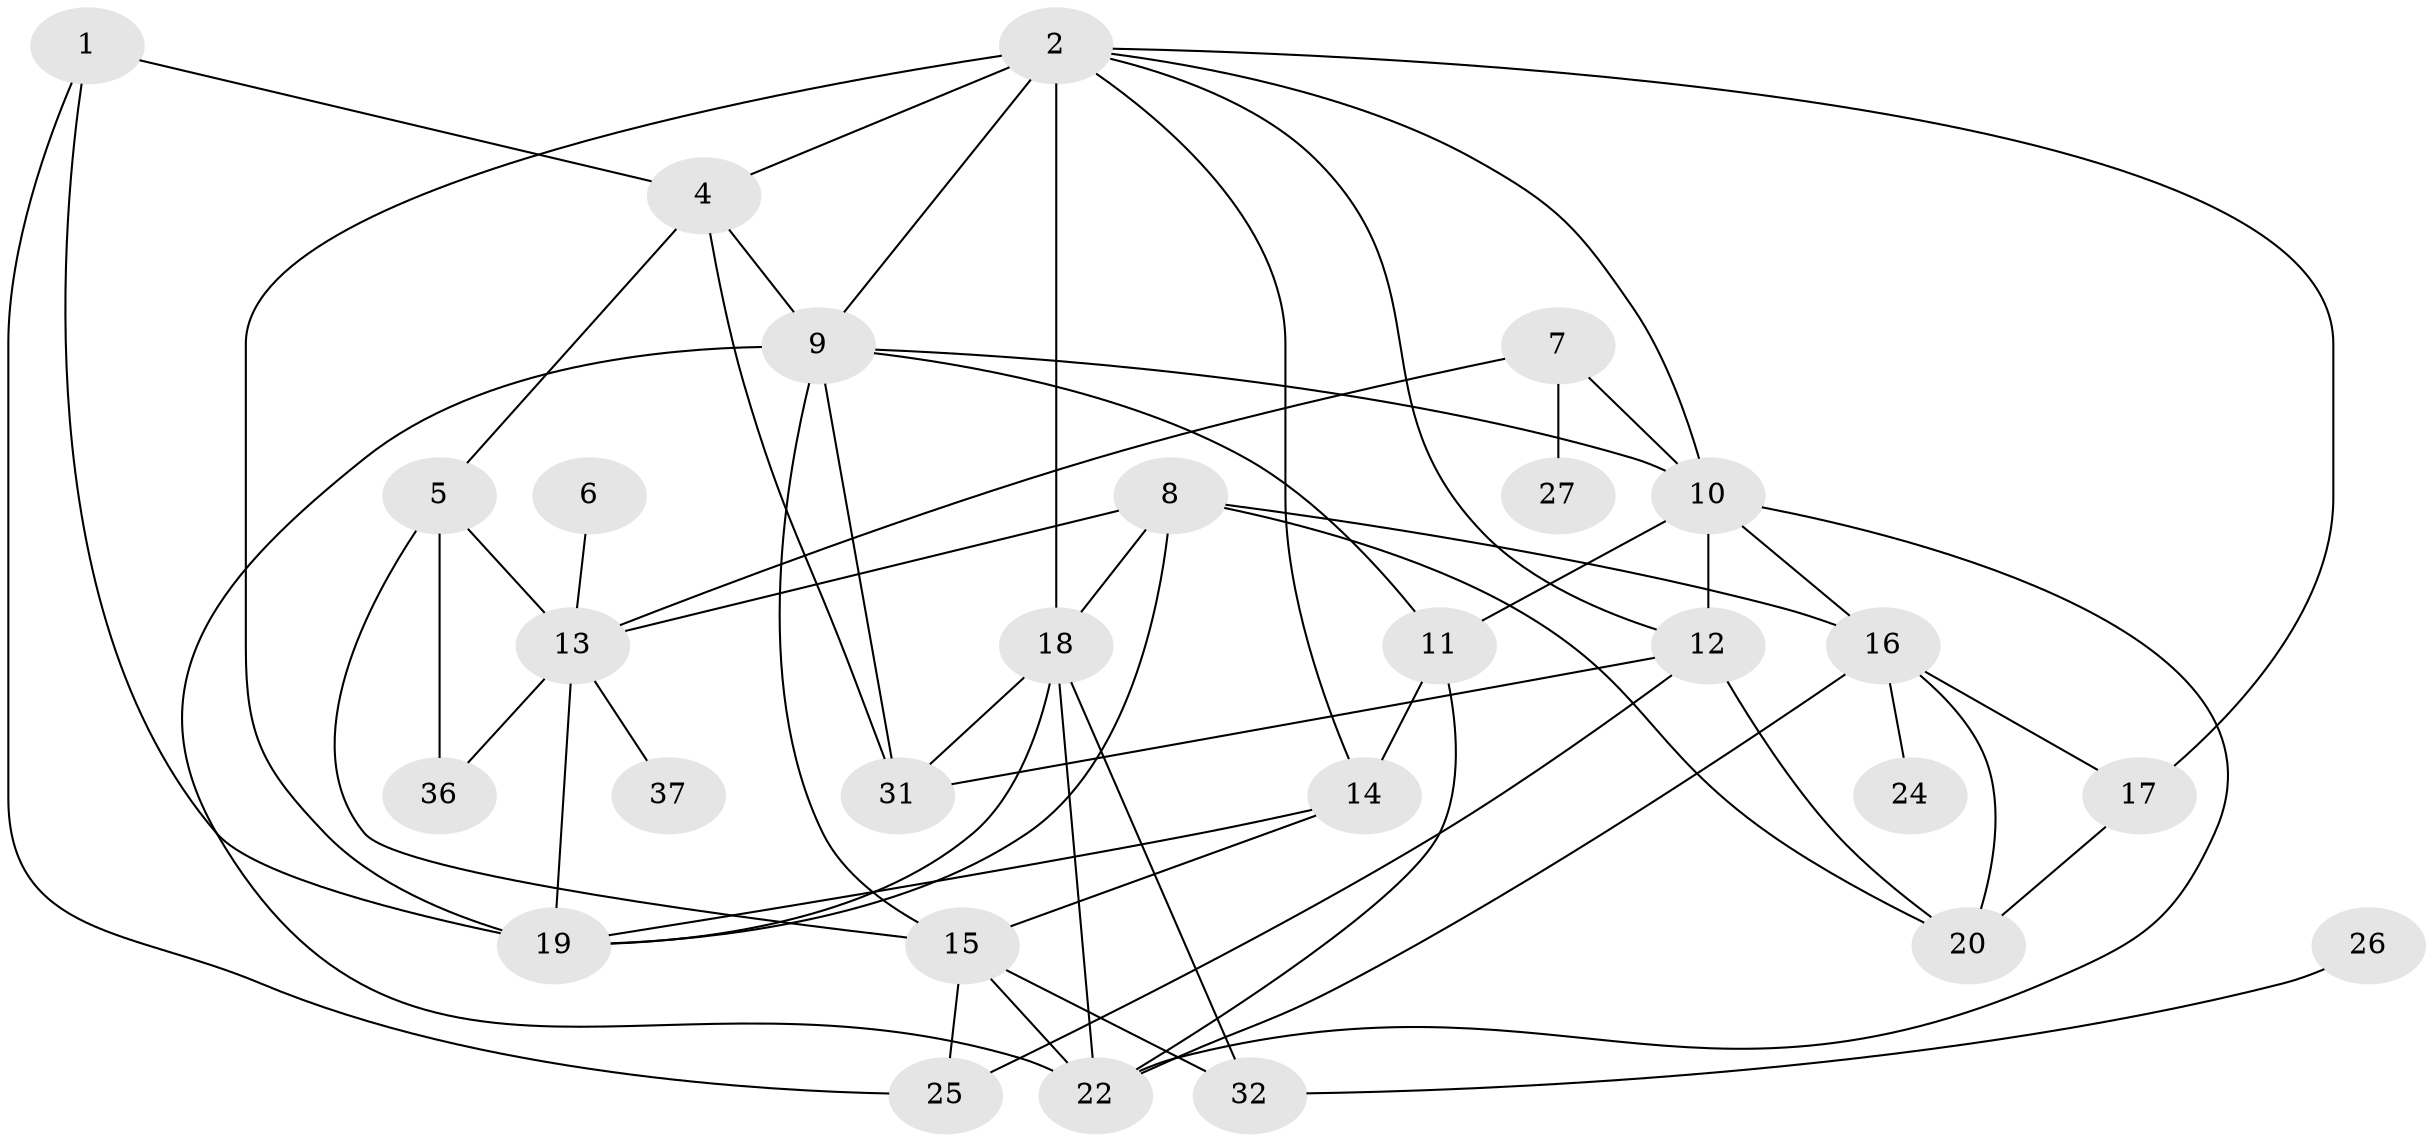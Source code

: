 // original degree distribution, {1: 0.17894736842105263, 4: 0.11578947368421053, 0: 0.08421052631578947, 2: 0.24210526315789474, 5: 0.07368421052631578, 3: 0.25263157894736843, 8: 0.010526315789473684, 7: 0.021052631578947368, 6: 0.021052631578947368}
// Generated by graph-tools (version 1.1) at 2025/48/03/04/25 22:48:06]
// undirected, 28 vertices, 58 edges
graph export_dot {
  node [color=gray90,style=filled];
  1;
  2;
  4;
  5;
  6;
  7;
  8;
  9;
  10;
  11;
  12;
  13;
  14;
  15;
  16;
  17;
  18;
  19;
  20;
  22;
  24;
  25;
  26;
  27;
  31;
  32;
  36;
  37;
  1 -- 4 [weight=1.0];
  1 -- 19 [weight=2.0];
  1 -- 25 [weight=1.0];
  2 -- 4 [weight=1.0];
  2 -- 9 [weight=1.0];
  2 -- 10 [weight=1.0];
  2 -- 12 [weight=1.0];
  2 -- 14 [weight=1.0];
  2 -- 17 [weight=1.0];
  2 -- 18 [weight=1.0];
  2 -- 19 [weight=2.0];
  4 -- 5 [weight=1.0];
  4 -- 9 [weight=2.0];
  4 -- 31 [weight=2.0];
  5 -- 13 [weight=1.0];
  5 -- 15 [weight=1.0];
  5 -- 36 [weight=2.0];
  6 -- 13 [weight=1.0];
  7 -- 10 [weight=1.0];
  7 -- 13 [weight=1.0];
  7 -- 27 [weight=1.0];
  8 -- 13 [weight=1.0];
  8 -- 16 [weight=1.0];
  8 -- 18 [weight=1.0];
  8 -- 19 [weight=1.0];
  8 -- 20 [weight=1.0];
  9 -- 10 [weight=1.0];
  9 -- 11 [weight=1.0];
  9 -- 15 [weight=1.0];
  9 -- 22 [weight=2.0];
  9 -- 31 [weight=1.0];
  10 -- 11 [weight=1.0];
  10 -- 12 [weight=2.0];
  10 -- 16 [weight=1.0];
  10 -- 22 [weight=1.0];
  11 -- 14 [weight=1.0];
  11 -- 22 [weight=1.0];
  12 -- 20 [weight=1.0];
  12 -- 25 [weight=1.0];
  12 -- 31 [weight=1.0];
  13 -- 19 [weight=2.0];
  13 -- 36 [weight=1.0];
  13 -- 37 [weight=1.0];
  14 -- 15 [weight=1.0];
  14 -- 19 [weight=1.0];
  15 -- 22 [weight=1.0];
  15 -- 25 [weight=1.0];
  15 -- 32 [weight=1.0];
  16 -- 17 [weight=1.0];
  16 -- 20 [weight=1.0];
  16 -- 22 [weight=1.0];
  16 -- 24 [weight=1.0];
  17 -- 20 [weight=1.0];
  18 -- 19 [weight=1.0];
  18 -- 22 [weight=1.0];
  18 -- 31 [weight=2.0];
  18 -- 32 [weight=3.0];
  26 -- 32 [weight=1.0];
}
